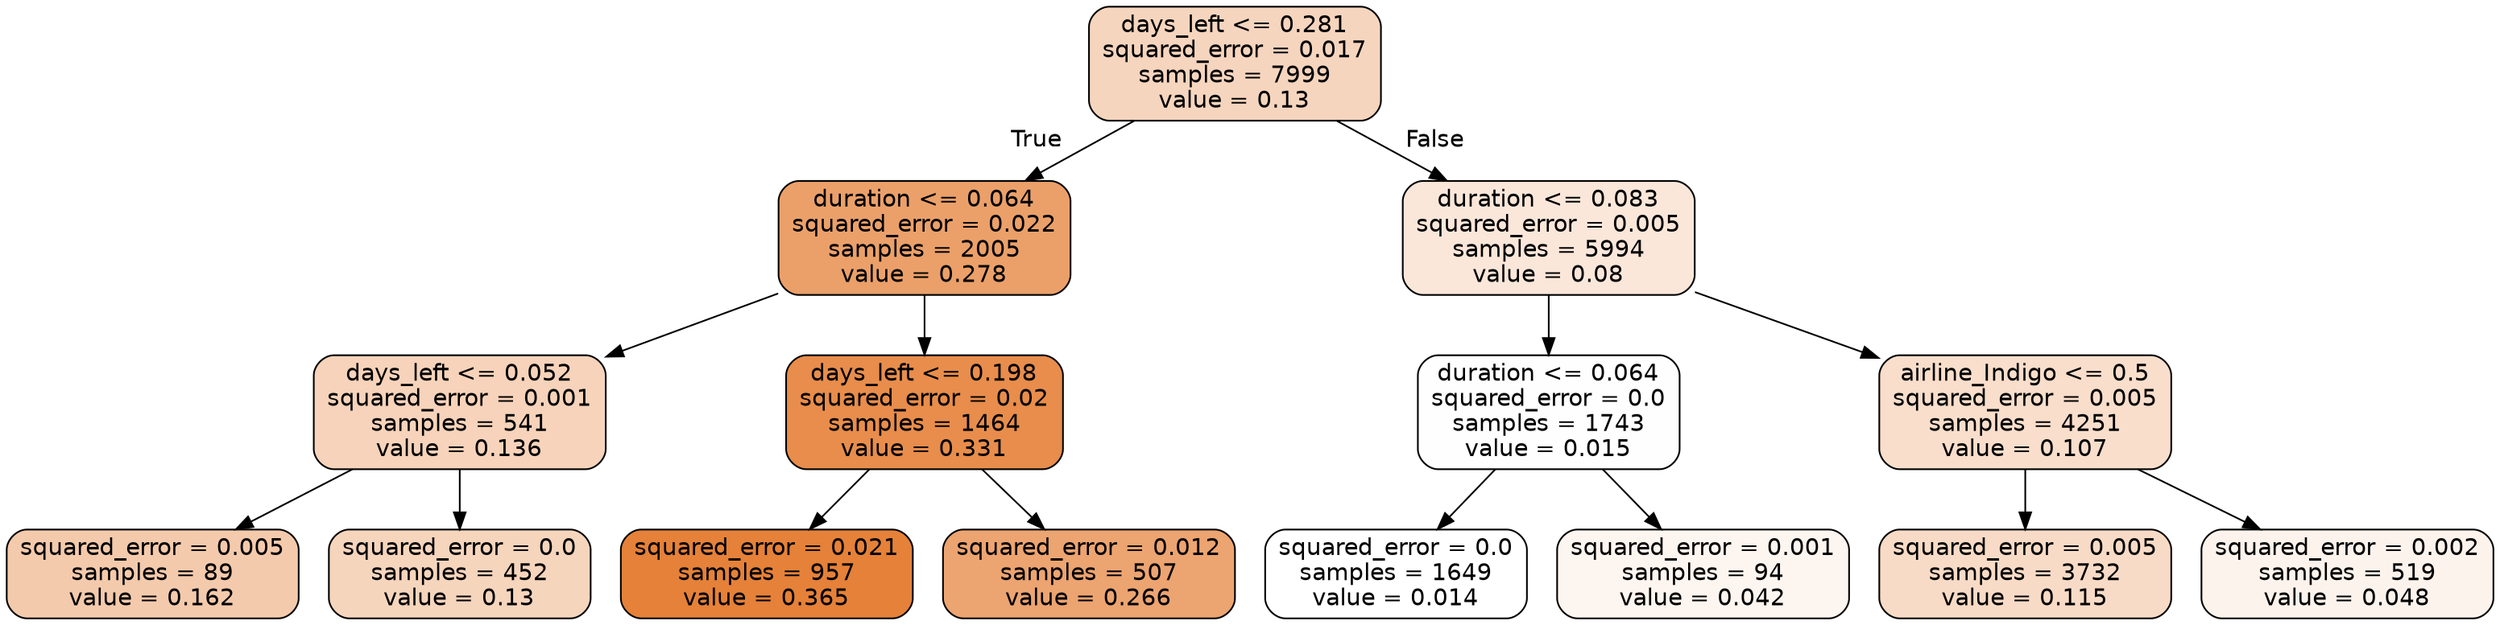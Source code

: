 digraph Tree {
node [shape=box, style="filled, rounded", color="black", fontname="helvetica"] ;
edge [fontname="helvetica"] ;
0 [label="days_left <= 0.281\nsquared_error = 0.017\nsamples = 7999\nvalue = 0.13", fillcolor="#f6d5be"] ;
1 [label="duration <= 0.064\nsquared_error = 0.022\nsamples = 2005\nvalue = 0.278", fillcolor="#eba06a"] ;
0 -> 1 [labeldistance=2.5, labelangle=45, headlabel="True"] ;
2 [label="days_left <= 0.052\nsquared_error = 0.001\nsamples = 541\nvalue = 0.136", fillcolor="#f6d3ba"] ;
1 -> 2 ;
3 [label="squared_error = 0.005\nsamples = 89\nvalue = 0.162", fillcolor="#f4caac"] ;
2 -> 3 ;
4 [label="squared_error = 0.0\nsamples = 452\nvalue = 0.13", fillcolor="#f6d5bd"] ;
2 -> 4 ;
5 [label="days_left <= 0.198\nsquared_error = 0.02\nsamples = 1464\nvalue = 0.331", fillcolor="#e88d4c"] ;
1 -> 5 ;
6 [label="squared_error = 0.021\nsamples = 957\nvalue = 0.365", fillcolor="#e58139"] ;
5 -> 6 ;
7 [label="squared_error = 0.012\nsamples = 507\nvalue = 0.266", fillcolor="#eca471"] ;
5 -> 7 ;
8 [label="duration <= 0.083\nsquared_error = 0.005\nsamples = 5994\nvalue = 0.08", fillcolor="#fae7da"] ;
0 -> 8 [labeldistance=2.5, labelangle=-45, headlabel="False"] ;
9 [label="duration <= 0.064\nsquared_error = 0.0\nsamples = 1743\nvalue = 0.015", fillcolor="#fffefe"] ;
8 -> 9 ;
10 [label="squared_error = 0.0\nsamples = 1649\nvalue = 0.014", fillcolor="#ffffff"] ;
9 -> 10 ;
11 [label="squared_error = 0.001\nsamples = 94\nvalue = 0.042", fillcolor="#fdf5ef"] ;
9 -> 11 ;
12 [label="airline_Indigo <= 0.5\nsquared_error = 0.005\nsamples = 4251\nvalue = 0.107", fillcolor="#f8decb"] ;
8 -> 12 ;
13 [label="squared_error = 0.005\nsamples = 3732\nvalue = 0.115", fillcolor="#f8dbc6"] ;
12 -> 13 ;
14 [label="squared_error = 0.002\nsamples = 519\nvalue = 0.048", fillcolor="#fcf3ec"] ;
12 -> 14 ;
}